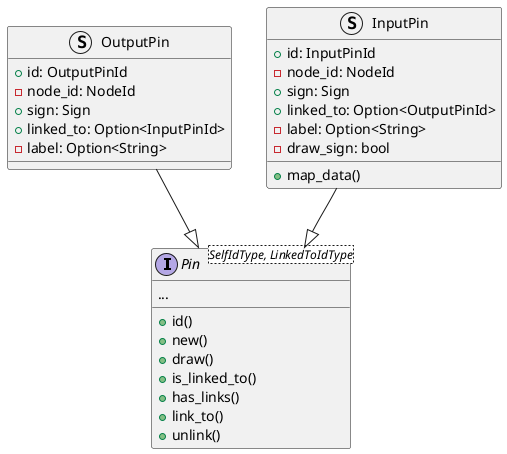 @startuml pins

interface Pin<SelfIdType, LinkedToIdType> {
 + id()
 + new()
 + draw()
 + is_linked_to()
 + has_links()
 + link_to()
 + unlink()
 ...
}

struct InputPin {
 + id: InputPinId
 - node_id: NodeId
 + sign: Sign
 + linked_to: Option<OutputPinId>
 - label: Option<String>
 - draw_sign: bool
 + map_data()
}

struct OutputPin {
 + id: OutputPinId
 - node_id: NodeId
 + sign: Sign
 + linked_to: Option<InputPinId>
 - label: Option<String>
}

Pin <|-up- InputPin
Pin <|-up- OutputPin

@enduml